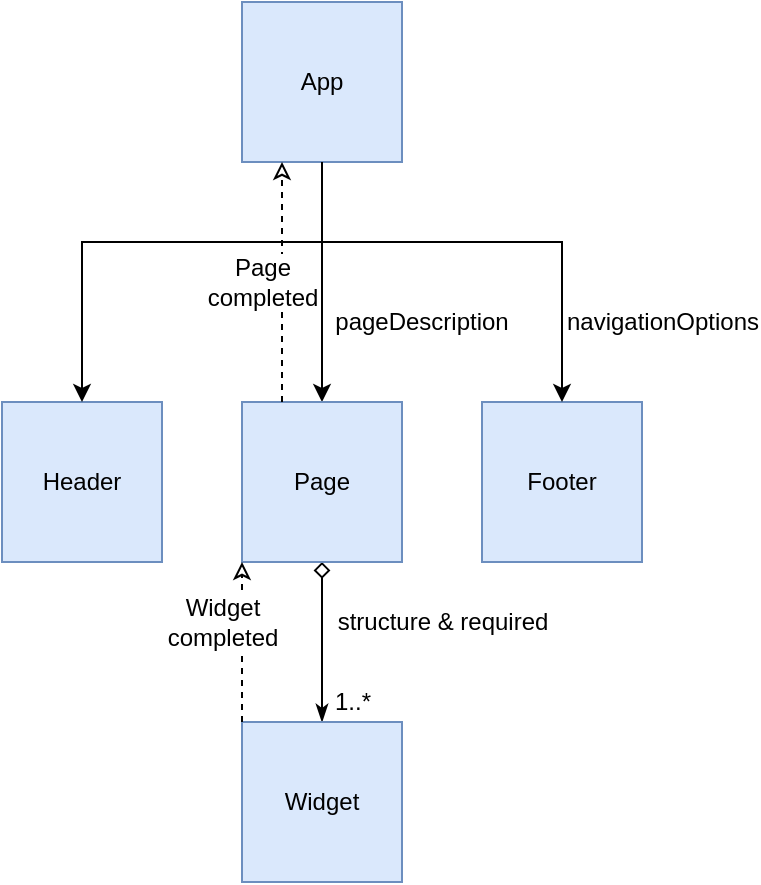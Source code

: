<mxfile version="12.9.9" type="device"><diagram id="SsV-69XXkMVGxNfEKG4C" name="Page-1"><mxGraphModel dx="862" dy="509" grid="1" gridSize="10" guides="1" tooltips="1" connect="1" arrows="1" fold="1" page="1" pageScale="1" pageWidth="827" pageHeight="1169" math="0" shadow="0"><root><mxCell id="0"/><mxCell id="1" parent="0"/><mxCell id="vJSMq-hmXi5oNUNh6h9w-5" value="" style="edgeStyle=orthogonalEdgeStyle;rounded=0;orthogonalLoop=1;jettySize=auto;html=1;" parent="1" source="vJSMq-hmXi5oNUNh6h9w-1" target="vJSMq-hmXi5oNUNh6h9w-3" edge="1"><mxGeometry relative="1" as="geometry"><Array as="points"><mxPoint x="320" y="170"/><mxPoint x="320" y="170"/></Array></mxGeometry></mxCell><mxCell id="vJSMq-hmXi5oNUNh6h9w-1" value="App" style="whiteSpace=wrap;html=1;aspect=fixed;fillColor=#dae8fc;strokeColor=#6c8ebf;" parent="1" vertex="1"><mxGeometry x="280" width="80" height="80" as="geometry"/></mxCell><mxCell id="vJSMq-hmXi5oNUNh6h9w-2" value="Header" style="whiteSpace=wrap;html=1;aspect=fixed;fillColor=#dae8fc;strokeColor=#6c8ebf;" parent="1" vertex="1"><mxGeometry x="160" y="200" width="80" height="80" as="geometry"/></mxCell><mxCell id="vJSMq-hmXi5oNUNh6h9w-15" value="" style="edgeStyle=orthogonalEdgeStyle;rounded=0;orthogonalLoop=1;jettySize=auto;html=1;endArrow=classicThin;endFill=1;startArrow=diamond;startFill=0;" parent="1" source="vJSMq-hmXi5oNUNh6h9w-3" target="vJSMq-hmXi5oNUNh6h9w-14" edge="1"><mxGeometry relative="1" as="geometry"/></mxCell><mxCell id="vJSMq-hmXi5oNUNh6h9w-3" value="Page" style="whiteSpace=wrap;html=1;aspect=fixed;fillColor=#dae8fc;strokeColor=#6c8ebf;" parent="1" vertex="1"><mxGeometry x="280" y="200" width="80" height="80" as="geometry"/></mxCell><mxCell id="vJSMq-hmXi5oNUNh6h9w-14" value="Widget" style="whiteSpace=wrap;html=1;aspect=fixed;fillColor=#dae8fc;strokeColor=#6c8ebf;" parent="1" vertex="1"><mxGeometry x="280" y="360" width="80" height="80" as="geometry"/></mxCell><mxCell id="vJSMq-hmXi5oNUNh6h9w-4" value="Footer" style="whiteSpace=wrap;html=1;aspect=fixed;fillColor=#dae8fc;strokeColor=#6c8ebf;" parent="1" vertex="1"><mxGeometry x="400" y="200" width="80" height="80" as="geometry"/></mxCell><mxCell id="vJSMq-hmXi5oNUNh6h9w-7" value="" style="edgeStyle=orthogonalEdgeStyle;rounded=0;orthogonalLoop=1;jettySize=auto;html=1;exitX=0.5;exitY=1;exitDx=0;exitDy=0;entryX=0.5;entryY=0;entryDx=0;entryDy=0;" parent="1" source="vJSMq-hmXi5oNUNh6h9w-1" target="vJSMq-hmXi5oNUNh6h9w-4" edge="1"><mxGeometry relative="1" as="geometry"><mxPoint x="330" y="130" as="sourcePoint"/><mxPoint x="330" y="210" as="targetPoint"/><Array as="points"><mxPoint x="440" y="120"/></Array></mxGeometry></mxCell><mxCell id="T9OHiJ56_9mXoIFopC9f-1" value="navigationOptions" style="text;html=1;align=center;verticalAlign=middle;resizable=0;points=[];" parent="vJSMq-hmXi5oNUNh6h9w-7" vertex="1" connectable="0"><mxGeometry x="0.525" y="-2" relative="1" as="geometry"><mxPoint x="52" y="17" as="offset"/></mxGeometry></mxCell><mxCell id="vJSMq-hmXi5oNUNh6h9w-8" value="" style="edgeStyle=orthogonalEdgeStyle;rounded=0;orthogonalLoop=1;jettySize=auto;html=1;exitX=0.5;exitY=1;exitDx=0;exitDy=0;entryX=0.5;entryY=0;entryDx=0;entryDy=0;" parent="1" source="vJSMq-hmXi5oNUNh6h9w-1" target="vJSMq-hmXi5oNUNh6h9w-2" edge="1"><mxGeometry relative="1" as="geometry"><mxPoint x="330" y="130" as="sourcePoint"/><mxPoint x="330" y="210" as="targetPoint"/><Array as="points"><mxPoint x="200" y="120"/></Array></mxGeometry></mxCell><mxCell id="vJSMq-hmXi5oNUNh6h9w-10" value="pageDescription" style="text;html=1;strokeColor=none;fillColor=none;align=center;verticalAlign=middle;whiteSpace=wrap;rounded=0;" parent="1" vertex="1"><mxGeometry x="350" y="150" width="40" height="20" as="geometry"/></mxCell><mxCell id="vJSMq-hmXi5oNUNh6h9w-12" value="" style="endArrow=classic;dashed=1;html=1;entryX=0.25;entryY=1;entryDx=0;entryDy=0;exitX=0.25;exitY=0;exitDx=0;exitDy=0;endFill=0;" parent="1" source="vJSMq-hmXi5oNUNh6h9w-3" target="vJSMq-hmXi5oNUNh6h9w-1" edge="1"><mxGeometry width="50" height="50" relative="1" as="geometry"><mxPoint x="160" y="420" as="sourcePoint"/><mxPoint x="210" y="370" as="targetPoint"/></mxGeometry></mxCell><mxCell id="vJSMq-hmXi5oNUNh6h9w-13" value="Page&lt;br&gt;completed" style="text;html=1;align=center;verticalAlign=middle;resizable=0;points=[];labelBackgroundColor=#ffffff;" parent="vJSMq-hmXi5oNUNh6h9w-12" vertex="1" connectable="0"><mxGeometry x="-0.5" y="2" relative="1" as="geometry"><mxPoint x="-8" y="-30" as="offset"/></mxGeometry></mxCell><mxCell id="vJSMq-hmXi5oNUNh6h9w-16" value="1..*" style="text;html=1;align=center;verticalAlign=middle;resizable=0;points=[];autosize=1;" parent="1" vertex="1"><mxGeometry x="320" y="340" width="30" height="20" as="geometry"/></mxCell><mxCell id="vJSMq-hmXi5oNUNh6h9w-18" value="" style="endArrow=classic;dashed=1;html=1;entryX=0;entryY=1;entryDx=0;entryDy=0;endFill=0;" parent="1" target="vJSMq-hmXi5oNUNh6h9w-3" edge="1"><mxGeometry width="50" height="50" relative="1" as="geometry"><mxPoint x="280" y="360" as="sourcePoint"/><mxPoint x="310" y="90" as="targetPoint"/><Array as="points"><mxPoint x="280" y="360"/></Array></mxGeometry></mxCell><mxCell id="vJSMq-hmXi5oNUNh6h9w-19" value="Widget&lt;br&gt;completed" style="text;html=1;align=center;verticalAlign=middle;resizable=0;points=[];labelBackgroundColor=#ffffff;" parent="vJSMq-hmXi5oNUNh6h9w-18" vertex="1" connectable="0"><mxGeometry x="-0.5" y="2" relative="1" as="geometry"><mxPoint x="-8" y="-30" as="offset"/></mxGeometry></mxCell><mxCell id="XeetL7xxSBsJ49L7P0RB-1" value="structure &amp;amp; required" style="text;html=1;align=center;verticalAlign=middle;resizable=0;points=[];autosize=1;" vertex="1" parent="1"><mxGeometry x="320" y="300" width="120" height="20" as="geometry"/></mxCell></root></mxGraphModel></diagram></mxfile>